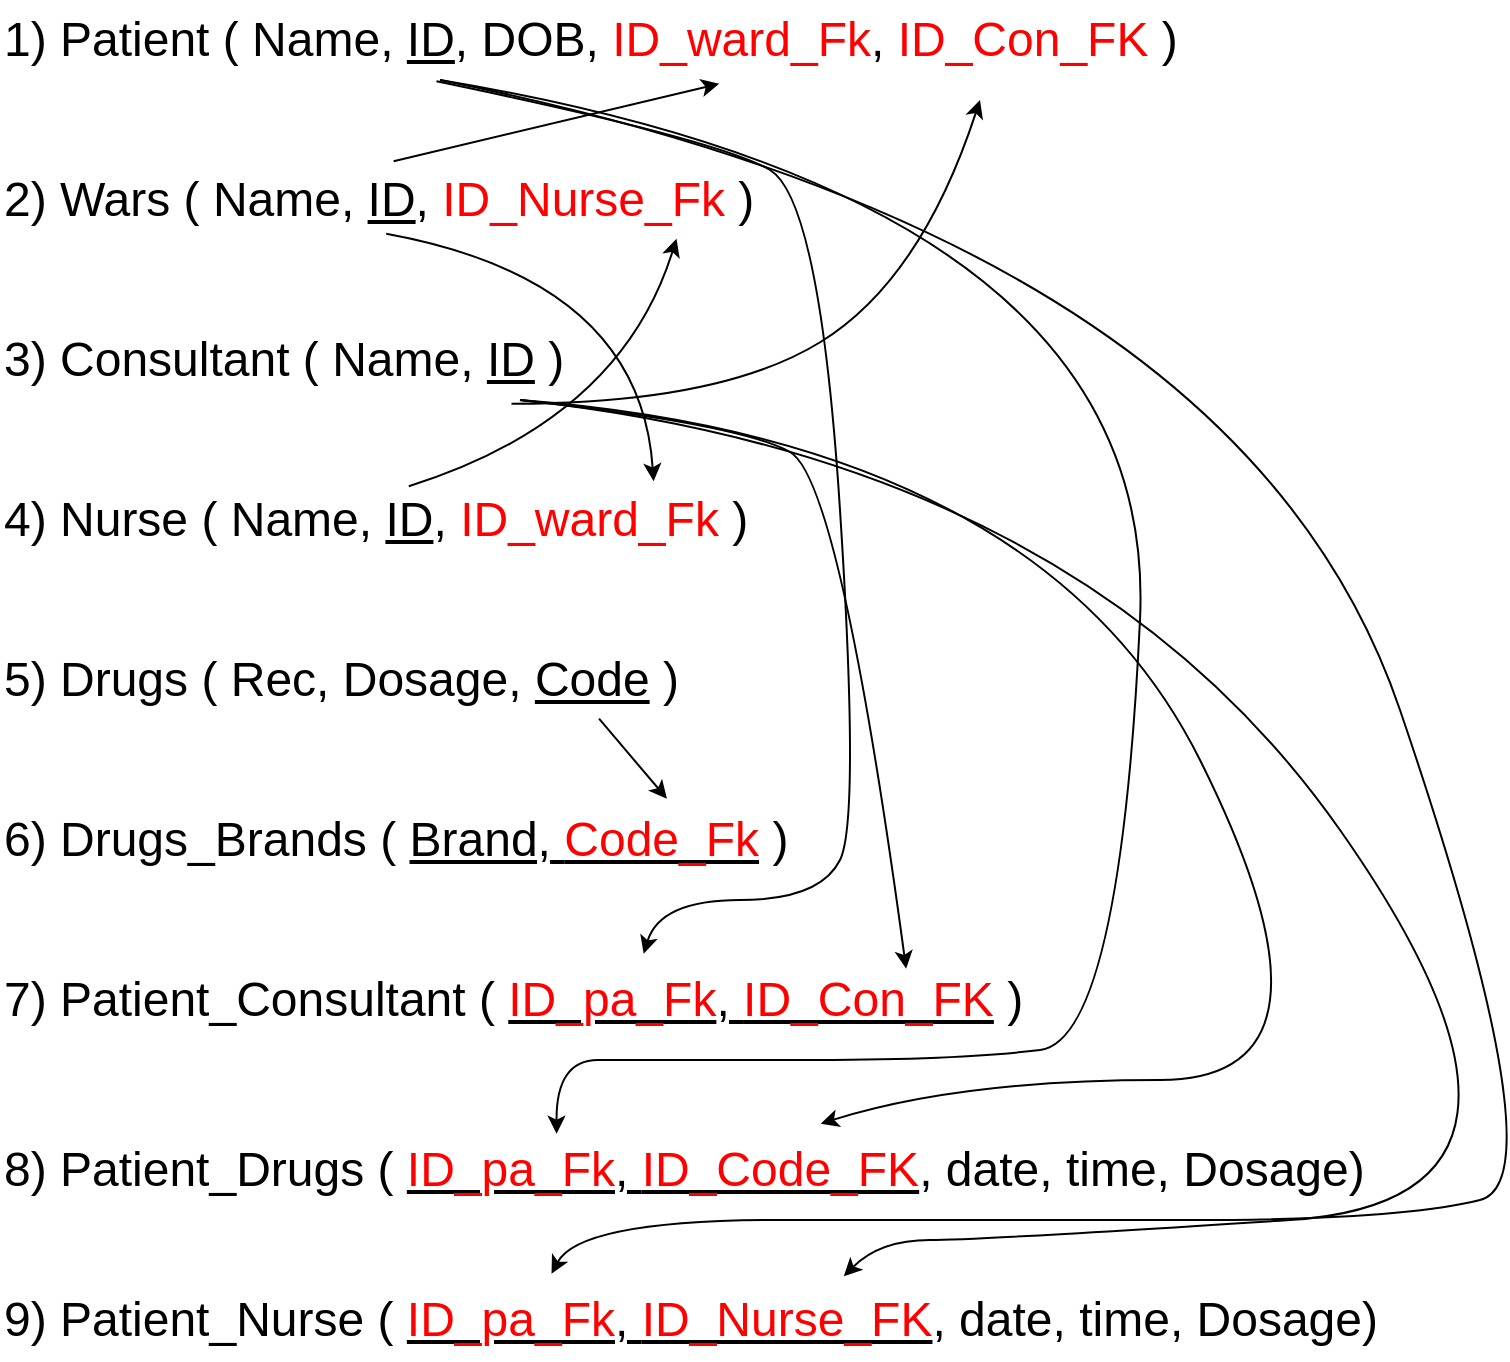 <mxfile version="24.8.0">
  <diagram name="Page-1" id="3L_6Cly4k-G31ASBRX2q">
    <mxGraphModel dx="1230" dy="780" grid="1" gridSize="10" guides="1" tooltips="1" connect="1" arrows="1" fold="1" page="1" pageScale="1" pageWidth="827" pageHeight="1169" math="0" shadow="0">
      <root>
        <mxCell id="0" />
        <mxCell id="1" parent="0" />
        <mxCell id="BKxvgIfMH9eWLPwgE7mu-2" value="&lt;font style=&quot;font-size: 24px;&quot;&gt;1) Patient ( Name, &lt;u&gt;ID&lt;/u&gt;, DOB,&amp;nbsp;&lt;span style=&quot;color: rgb(255, 0, 0);&quot;&gt;ID_ward_Fk&lt;/span&gt;,&amp;nbsp;&lt;font style=&quot;&quot; color=&quot;#ff0000&quot;&gt;ID_Con_FK&lt;/font&gt;&amp;nbsp;)&amp;nbsp;&lt;/font&gt;" style="text;html=1;align=left;verticalAlign=middle;resizable=0;points=[];autosize=1;strokeColor=none;fillColor=none;" vertex="1" parent="1">
          <mxGeometry width="620" height="40" as="geometry" />
        </mxCell>
        <mxCell id="BKxvgIfMH9eWLPwgE7mu-4" value="&lt;font style=&quot;font-size: 24px;&quot;&gt;3) Consultant ( Name, &lt;u&gt;ID&lt;/u&gt; )&amp;nbsp;&lt;/font&gt;" style="text;html=1;align=left;verticalAlign=middle;resizable=0;points=[];autosize=1;strokeColor=none;fillColor=none;" vertex="1" parent="1">
          <mxGeometry y="160" width="310" height="40" as="geometry" />
        </mxCell>
        <mxCell id="BKxvgIfMH9eWLPwgE7mu-5" value="&lt;font style=&quot;font-size: 24px;&quot;&gt;4) Nurse ( Name, &lt;u&gt;ID&lt;/u&gt;, &lt;font color=&quot;#ff0000&quot;&gt;ID_ward_Fk&lt;/font&gt; )&amp;nbsp;&lt;/font&gt;" style="text;html=1;align=left;verticalAlign=middle;resizable=0;points=[];autosize=1;strokeColor=none;fillColor=none;" vertex="1" parent="1">
          <mxGeometry y="240" width="400" height="40" as="geometry" />
        </mxCell>
        <mxCell id="BKxvgIfMH9eWLPwgE7mu-6" value="&lt;font style=&quot;font-size: 24px;&quot;&gt;5) Drugs ( Rec, Dosage, &lt;u&gt;Code&lt;/u&gt; )&lt;/font&gt;" style="text;html=1;align=left;verticalAlign=middle;resizable=0;points=[];autosize=1;strokeColor=none;fillColor=none;" vertex="1" parent="1">
          <mxGeometry y="320" width="360" height="40" as="geometry" />
        </mxCell>
        <mxCell id="BKxvgIfMH9eWLPwgE7mu-7" value="&lt;font style=&quot;font-size: 24px;&quot;&gt;6) Drugs_Brands ( &lt;u&gt;Brand, &lt;font color=&quot;#ff0000&quot;&gt;Code_Fk&lt;/font&gt;&lt;/u&gt;&amp;nbsp;)&amp;nbsp;&lt;/font&gt;" style="text;html=1;align=left;verticalAlign=middle;resizable=0;points=[];autosize=1;strokeColor=none;fillColor=none;" vertex="1" parent="1">
          <mxGeometry y="400" width="420" height="40" as="geometry" />
        </mxCell>
        <mxCell id="BKxvgIfMH9eWLPwgE7mu-8" value="&lt;font style=&quot;font-size: 24px;&quot;&gt;7) Patient_Consultant ( &lt;u&gt;&lt;font color=&quot;#ff0000&quot; style=&quot;&quot;&gt;ID_pa_Fk&lt;/font&gt;,&amp;nbsp;&lt;font color=&quot;#ff0000&quot;&gt;ID_Con_FK&lt;/font&gt;&lt;/u&gt;&lt;font style=&quot;&quot; color=&quot;#ff0000&quot;&gt;&amp;nbsp;&lt;/font&gt;)&amp;nbsp;&lt;/font&gt;" style="text;html=1;align=left;verticalAlign=middle;resizable=0;points=[];autosize=1;strokeColor=none;fillColor=none;" vertex="1" parent="1">
          <mxGeometry y="480" width="540" height="40" as="geometry" />
        </mxCell>
        <mxCell id="BKxvgIfMH9eWLPwgE7mu-9" value="&lt;font style=&quot;font-size: 24px;&quot;&gt;8) Patient_Drugs (&amp;nbsp;&lt;u&gt;&lt;font style=&quot;&quot; color=&quot;#ff0000&quot;&gt;ID_pa_Fk&lt;/font&gt;, &lt;font color=&quot;#ff0000&quot;&gt;ID_Code_FK&lt;/font&gt;&lt;/u&gt;, date, time, Dosage)&amp;nbsp;&lt;/font&gt;" style="text;html=1;align=left;verticalAlign=middle;resizable=0;points=[];autosize=1;strokeColor=none;fillColor=none;" vertex="1" parent="1">
          <mxGeometry y="564.5" width="710" height="40" as="geometry" />
        </mxCell>
        <mxCell id="BKxvgIfMH9eWLPwgE7mu-11" value="&lt;font style=&quot;font-size: 24px;&quot;&gt;2) Wars ( Name, &lt;u&gt;ID&lt;/u&gt;, &lt;font color=&quot;#ff0000&quot;&gt;ID_Nurse_Fk&lt;/font&gt;&amp;nbsp;)&amp;nbsp;&lt;/font&gt;" style="text;html=1;align=left;verticalAlign=middle;resizable=0;points=[];autosize=1;strokeColor=none;fillColor=none;" vertex="1" parent="1">
          <mxGeometry y="80" width="410" height="40" as="geometry" />
        </mxCell>
        <mxCell id="BKxvgIfMH9eWLPwgE7mu-12" value="&lt;font style=&quot;font-size: 24px;&quot;&gt;9) Patient_Nurse (&amp;nbsp;&lt;u&gt;&lt;font style=&quot;&quot; color=&quot;#ff0000&quot;&gt;ID_pa_Fk&lt;/font&gt;, &lt;font color=&quot;#ff0000&quot;&gt;ID_Nurse_FK&lt;/font&gt;&lt;/u&gt;, date, time, Dosage)&amp;nbsp;&lt;/font&gt;" style="text;html=1;align=left;verticalAlign=middle;resizable=0;points=[];autosize=1;strokeColor=none;fillColor=none;" vertex="1" parent="1">
          <mxGeometry y="640" width="720" height="40" as="geometry" />
        </mxCell>
        <mxCell id="BKxvgIfMH9eWLPwgE7mu-13" value="" style="curved=1;endArrow=classic;html=1;rounded=0;exitX=0.48;exitY=0.016;exitDx=0;exitDy=0;exitPerimeter=0;entryX=0.58;entryY=1.047;entryDx=0;entryDy=0;entryPerimeter=0;" edge="1" parent="1" source="BKxvgIfMH9eWLPwgE7mu-11" target="BKxvgIfMH9eWLPwgE7mu-2">
          <mxGeometry width="50" height="50" relative="1" as="geometry">
            <mxPoint x="480" y="350" as="sourcePoint" />
            <mxPoint x="530" y="300" as="targetPoint" />
            <Array as="points" />
          </mxGeometry>
        </mxCell>
        <mxCell id="BKxvgIfMH9eWLPwgE7mu-15" value="" style="curved=1;endArrow=classic;html=1;rounded=0;exitX=0.352;exitY=1.016;exitDx=0;exitDy=0;exitPerimeter=0;entryX=0.596;entryY=-0.078;entryDx=0;entryDy=0;entryPerimeter=0;" edge="1" parent="1" source="BKxvgIfMH9eWLPwgE7mu-2" target="BKxvgIfMH9eWLPwgE7mu-8">
          <mxGeometry width="50" height="50" relative="1" as="geometry">
            <mxPoint x="480" y="350" as="sourcePoint" />
            <mxPoint x="530" y="300" as="targetPoint" />
            <Array as="points">
              <mxPoint x="360" y="70" />
              <mxPoint x="410" y="100" />
              <mxPoint x="430" y="410" />
              <mxPoint x="410" y="450" />
              <mxPoint x="330" y="450" />
            </Array>
          </mxGeometry>
        </mxCell>
        <mxCell id="BKxvgIfMH9eWLPwgE7mu-16" value="" style="curved=1;endArrow=classic;html=1;rounded=0;entryX=0.392;entryY=0.059;entryDx=0;entryDy=0;entryPerimeter=0;" edge="1" parent="1" target="BKxvgIfMH9eWLPwgE7mu-9">
          <mxGeometry width="50" height="50" relative="1" as="geometry">
            <mxPoint x="220" y="40" as="sourcePoint" />
            <mxPoint x="560" y="520" as="targetPoint" />
            <Array as="points">
              <mxPoint x="580" y="100" />
              <mxPoint x="560" y="520" />
              <mxPoint x="480" y="530" />
              <mxPoint x="320" y="530" />
              <mxPoint x="278" y="530" />
            </Array>
          </mxGeometry>
        </mxCell>
        <mxCell id="BKxvgIfMH9eWLPwgE7mu-17" value="" style="curved=1;endArrow=classic;html=1;rounded=0;entryX=0.383;entryY=-0.078;entryDx=0;entryDy=0;entryPerimeter=0;" edge="1" parent="1" target="BKxvgIfMH9eWLPwgE7mu-12">
          <mxGeometry width="50" height="50" relative="1" as="geometry">
            <mxPoint x="220" y="40" as="sourcePoint" />
            <mxPoint x="750" y="550" as="targetPoint" />
            <Array as="points">
              <mxPoint x="620" y="120" />
              <mxPoint x="780" y="590" />
              <mxPoint x="700" y="610" />
              <mxPoint x="490" y="610" />
              <mxPoint x="290" y="610" />
            </Array>
          </mxGeometry>
        </mxCell>
        <mxCell id="BKxvgIfMH9eWLPwgE7mu-20" value="" style="endArrow=classic;html=1;rounded=0;exitX=0.832;exitY=0.984;exitDx=0;exitDy=0;exitPerimeter=0;entryX=0.794;entryY=-0.016;entryDx=0;entryDy=0;entryPerimeter=0;" edge="1" parent="1" source="BKxvgIfMH9eWLPwgE7mu-6" target="BKxvgIfMH9eWLPwgE7mu-7">
          <mxGeometry width="50" height="50" relative="1" as="geometry">
            <mxPoint x="480" y="380" as="sourcePoint" />
            <mxPoint x="530" y="330" as="targetPoint" />
          </mxGeometry>
        </mxCell>
        <mxCell id="BKxvgIfMH9eWLPwgE7mu-21" value="" style="curved=1;endArrow=classic;html=1;rounded=0;exitX=0.511;exitY=0.078;exitDx=0;exitDy=0;exitPerimeter=0;entryX=0.825;entryY=0.984;entryDx=0;entryDy=0;entryPerimeter=0;" edge="1" parent="1" source="BKxvgIfMH9eWLPwgE7mu-5" target="BKxvgIfMH9eWLPwgE7mu-11">
          <mxGeometry width="50" height="50" relative="1" as="geometry">
            <mxPoint x="480" y="380" as="sourcePoint" />
            <mxPoint x="330" y="140" as="targetPoint" />
            <Array as="points">
              <mxPoint x="310" y="210" />
            </Array>
          </mxGeometry>
        </mxCell>
        <mxCell id="BKxvgIfMH9eWLPwgE7mu-22" value="" style="curved=1;endArrow=classic;html=1;rounded=0;exitX=0.471;exitY=0.922;exitDx=0;exitDy=0;exitPerimeter=0;entryX=0.817;entryY=0.016;entryDx=0;entryDy=0;entryPerimeter=0;" edge="1" parent="1" source="BKxvgIfMH9eWLPwgE7mu-11" target="BKxvgIfMH9eWLPwgE7mu-5">
          <mxGeometry width="50" height="50" relative="1" as="geometry">
            <mxPoint x="480" y="380" as="sourcePoint" />
            <mxPoint x="530" y="330" as="targetPoint" />
            <Array as="points">
              <mxPoint x="320" y="140" />
            </Array>
          </mxGeometry>
        </mxCell>
        <mxCell id="BKxvgIfMH9eWLPwgE7mu-23" value="" style="curved=1;endArrow=classic;html=1;rounded=0;exitX=0.825;exitY=1.047;exitDx=0;exitDy=0;exitPerimeter=0;" edge="1" parent="1" source="BKxvgIfMH9eWLPwgE7mu-4">
          <mxGeometry width="50" height="50" relative="1" as="geometry">
            <mxPoint x="300" y="201.88" as="sourcePoint" />
            <mxPoint x="490" y="50" as="targetPoint" />
            <Array as="points">
              <mxPoint x="360" y="202" />
              <mxPoint x="460.53" y="140" />
            </Array>
          </mxGeometry>
        </mxCell>
        <mxCell id="BKxvgIfMH9eWLPwgE7mu-24" value="" style="curved=1;endArrow=classic;html=1;rounded=0;entryX=0.839;entryY=0.109;entryDx=0;entryDy=0;entryPerimeter=0;" edge="1" parent="1" target="BKxvgIfMH9eWLPwgE7mu-8">
          <mxGeometry width="50" height="50" relative="1" as="geometry">
            <mxPoint x="260" y="200" as="sourcePoint" />
            <mxPoint x="500" y="60" as="targetPoint" />
            <Array as="points">
              <mxPoint x="370" y="212" />
              <mxPoint x="420" y="240" />
            </Array>
          </mxGeometry>
        </mxCell>
        <mxCell id="BKxvgIfMH9eWLPwgE7mu-25" value="" style="curved=1;endArrow=classic;html=1;rounded=0;entryX=0.578;entryY=-0.066;entryDx=0;entryDy=0;entryPerimeter=0;" edge="1" parent="1" target="BKxvgIfMH9eWLPwgE7mu-9">
          <mxGeometry width="50" height="50" relative="1" as="geometry">
            <mxPoint x="260" y="200" as="sourcePoint" />
            <mxPoint x="463" y="494" as="targetPoint" />
            <Array as="points">
              <mxPoint x="520" y="220" />
              <mxPoint x="680" y="540" />
              <mxPoint x="480" y="540" />
            </Array>
          </mxGeometry>
        </mxCell>
        <mxCell id="BKxvgIfMH9eWLPwgE7mu-27" value="" style="curved=1;endArrow=classic;html=1;rounded=0;entryX=0.586;entryY=-0.047;entryDx=0;entryDy=0;entryPerimeter=0;" edge="1" parent="1" target="BKxvgIfMH9eWLPwgE7mu-12">
          <mxGeometry width="50" height="50" relative="1" as="geometry">
            <mxPoint x="260" y="200" as="sourcePoint" />
            <mxPoint x="430" y="582" as="targetPoint" />
            <Array as="points">
              <mxPoint x="540" y="230" />
              <mxPoint x="800" y="600" />
              <mxPoint x="490" y="620" />
              <mxPoint x="440" y="620" />
            </Array>
          </mxGeometry>
        </mxCell>
      </root>
    </mxGraphModel>
  </diagram>
</mxfile>
